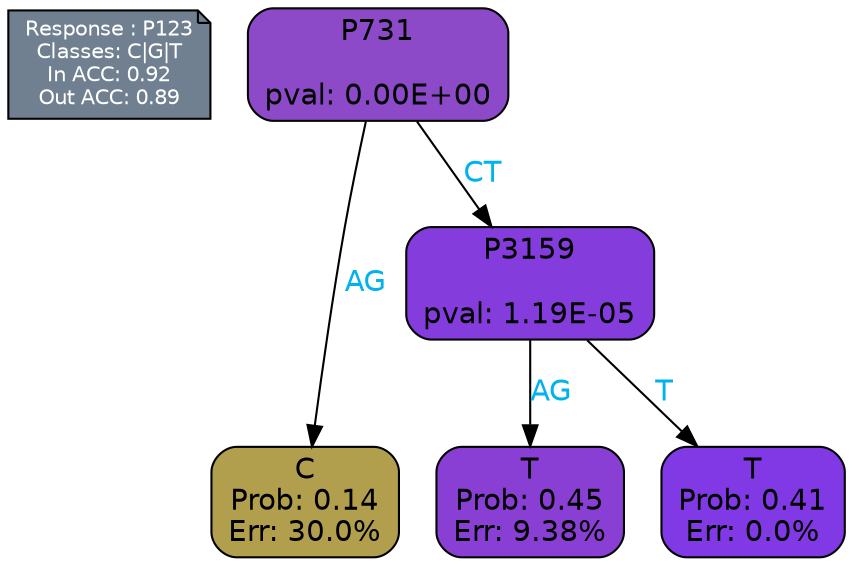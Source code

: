 digraph Tree {
node [shape=box, style="filled, rounded", color="black", fontname=helvetica] ;
graph [ranksep=equally, splines=polylines, bgcolor=transparent, dpi=600] ;
edge [fontname=helvetica] ;
LEGEND [label="Response : P123
Classes: C|G|T
In ACC: 0.92
Out ACC: 0.89
",shape=note,align=left,style=filled,fillcolor="slategray",fontcolor="white",fontsize=10];1 [label="P731

pval: 0.00E+00", fillcolor="#8c4ac8"] ;
2 [label="C
Prob: 0.14
Err: 30.0%", fillcolor="#b19f4e"] ;
3 [label="P3159

pval: 1.19E-05", fillcolor="#853cdc"] ;
4 [label="T
Prob: 0.45
Err: 9.38%", fillcolor="#8a3fd4"] ;
5 [label="T
Prob: 0.41
Err: 0.0%", fillcolor="#8139e5"] ;
1 -> 2 [label="AG",fontcolor=deepskyblue2] ;
1 -> 3 [label="CT",fontcolor=deepskyblue2] ;
3 -> 4 [label="AG",fontcolor=deepskyblue2] ;
3 -> 5 [label="T",fontcolor=deepskyblue2] ;
{rank = same; 2;4;5;}{rank = same; LEGEND;1;}}